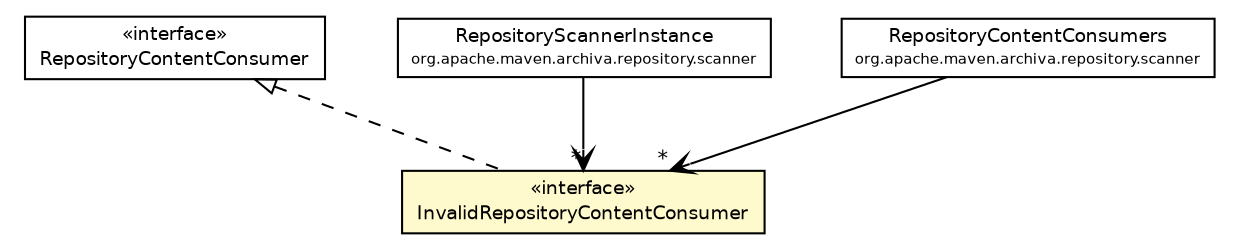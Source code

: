 #!/usr/local/bin/dot
#
# Class diagram 
# Generated by UmlGraph version 4.6 (http://www.spinellis.gr/sw/umlgraph)
#

digraph G {
	edge [fontname="Helvetica",fontsize=10,labelfontname="Helvetica",labelfontsize=10];
	node [fontname="Helvetica",fontsize=10,shape=plaintext];
	// org.apache.maven.archiva.consumers.RepositoryContentConsumer
	c43551 [label=<<table border="0" cellborder="1" cellspacing="0" cellpadding="2" port="p" href="./RepositoryContentConsumer.html">
		<tr><td><table border="0" cellspacing="0" cellpadding="1">
			<tr><td> &laquo;interface&raquo; </td></tr>
			<tr><td> RepositoryContentConsumer </td></tr>
		</table></td></tr>
		</table>>, fontname="Helvetica", fontcolor="black", fontsize=9.0];
	// org.apache.maven.archiva.consumers.InvalidRepositoryContentConsumer
	c43553 [label=<<table border="0" cellborder="1" cellspacing="0" cellpadding="2" port="p" bgcolor="lemonChiffon" href="./InvalidRepositoryContentConsumer.html">
		<tr><td><table border="0" cellspacing="0" cellpadding="1">
			<tr><td> &laquo;interface&raquo; </td></tr>
			<tr><td> InvalidRepositoryContentConsumer </td></tr>
		</table></td></tr>
		</table>>, fontname="Helvetica", fontcolor="black", fontsize=9.0];
	// org.apache.maven.archiva.repository.scanner.RepositoryScannerInstance
	c43636 [label=<<table border="0" cellborder="1" cellspacing="0" cellpadding="2" port="p" href="../repository/scanner/RepositoryScannerInstance.html">
		<tr><td><table border="0" cellspacing="0" cellpadding="1">
			<tr><td> RepositoryScannerInstance </td></tr>
			<tr><td><font point-size="7.0"> org.apache.maven.archiva.repository.scanner </font></td></tr>
		</table></td></tr>
		</table>>, fontname="Helvetica", fontcolor="black", fontsize=9.0];
	// org.apache.maven.archiva.repository.scanner.RepositoryContentConsumers
	c43638 [label=<<table border="0" cellborder="1" cellspacing="0" cellpadding="2" port="p" href="../repository/scanner/RepositoryContentConsumers.html">
		<tr><td><table border="0" cellspacing="0" cellpadding="1">
			<tr><td> RepositoryContentConsumers </td></tr>
			<tr><td><font point-size="7.0"> org.apache.maven.archiva.repository.scanner </font></td></tr>
		</table></td></tr>
		</table>>, fontname="Helvetica", fontcolor="black", fontsize=9.0];
	//org.apache.maven.archiva.consumers.InvalidRepositoryContentConsumer implements org.apache.maven.archiva.consumers.RepositoryContentConsumer
	c43551:p -> c43553:p [dir=back,arrowtail=empty,style=dashed];
	// org.apache.maven.archiva.repository.scanner.RepositoryScannerInstance NAVASSOC org.apache.maven.archiva.consumers.InvalidRepositoryContentConsumer
	c43636:p -> c43553:p [taillabel="", label="", headlabel="*", fontname="Helvetica", fontcolor="black", fontsize=10.0, color="black", arrowhead=open];
	// org.apache.maven.archiva.repository.scanner.RepositoryContentConsumers NAVASSOC org.apache.maven.archiva.consumers.InvalidRepositoryContentConsumer
	c43638:p -> c43553:p [taillabel="", label="", headlabel="*", fontname="Helvetica", fontcolor="black", fontsize=10.0, color="black", arrowhead=open];
}

